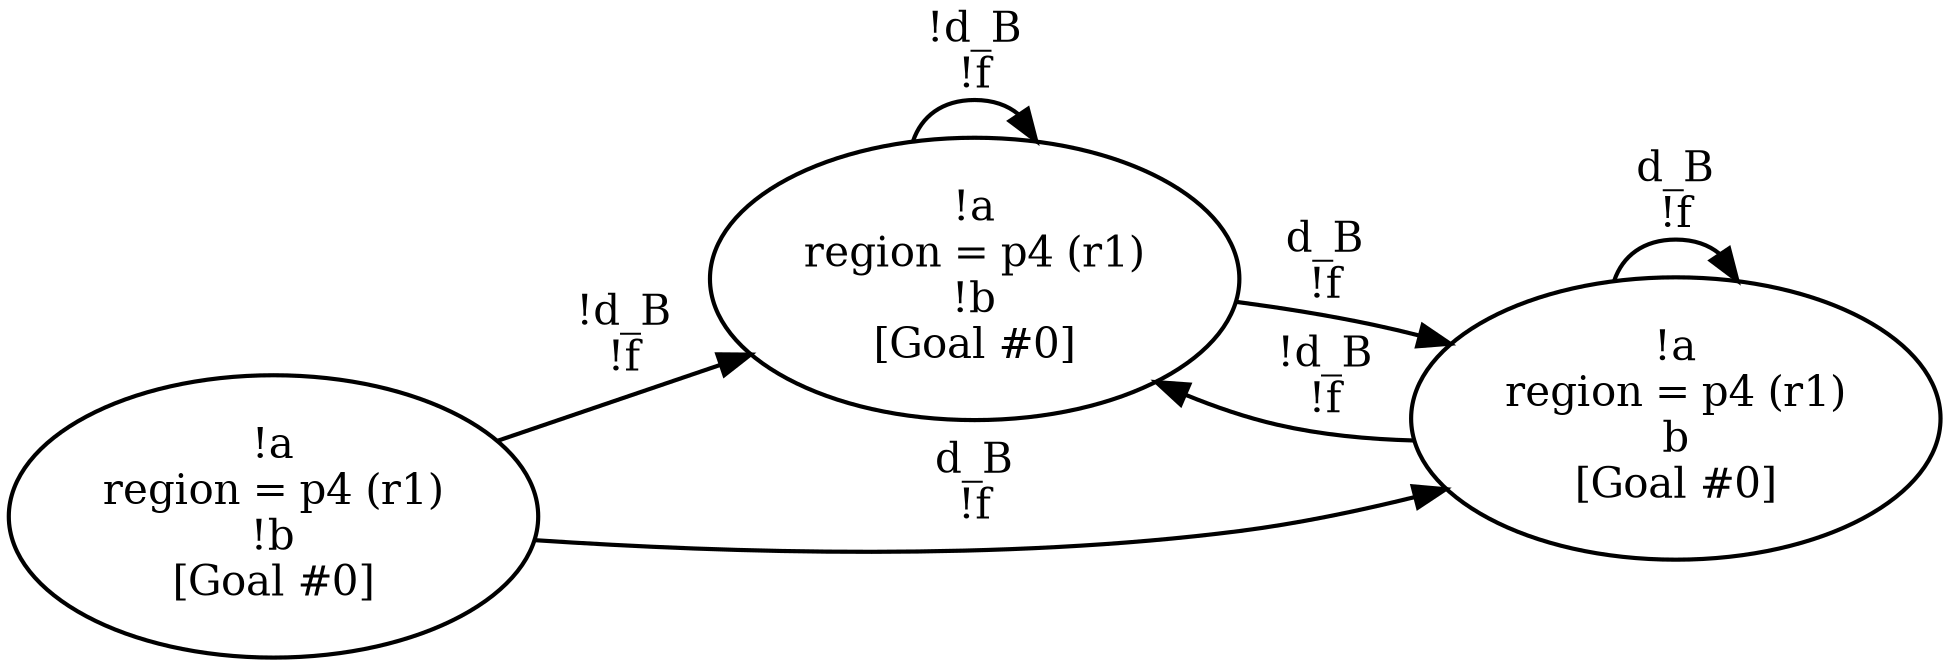 
digraph A {
    rankdir = LR;
    overlap = false;
    ratio = "compress";
	2 [style="bold", width=0, height=0, fontsize=20, label="!a\nregion = p4 (r1)\n!b\n[Goal #0]"];
	0 [style="bold", width=0, height=0, fontsize=20, label="!a\nregion = p4 (r1)\n!b\n[Goal #0]"];
	1 [style="bold", width=0, height=0, fontsize=20, label="!a\nregion = p4 (r1)\nb\n[Goal #0]"];
	2 -> 1 [style="bold", arrowsize=1.5, fontsize=20, label="d_B\n!f"];
	2 -> 0 [style="bold", arrowsize=1.5, fontsize=20, label="!d_B\n!f"];
	0 -> 1 [style="bold", arrowsize=1.5, fontsize=20, label="d_B\n!f"];
	0 -> 0 [style="bold", arrowsize=1.5, fontsize=20, label="!d_B\n!f"];
	1 -> 1 [style="bold", arrowsize=1.5, fontsize=20, label="d_B\n!f"];
	1 -> 0 [style="bold", arrowsize=1.5, fontsize=20, label="!d_B\n!f"];
} 
